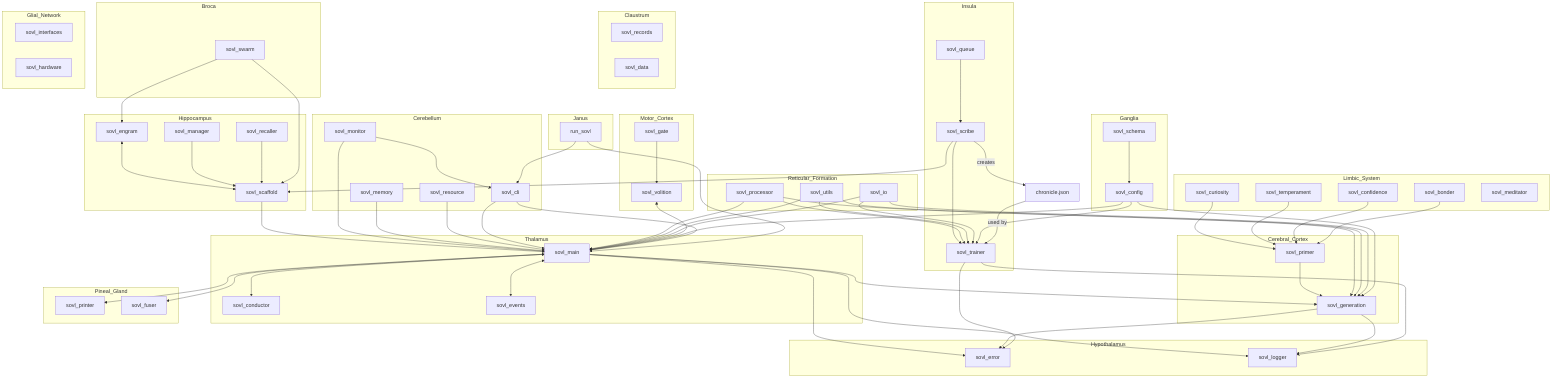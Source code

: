 graph TD
    %% Thalamus
    subgraph Thalamus
        sovl_main
        sovl_conductor
        sovl_events
    end

    %% Cerebral Cortex 
    subgraph Cerebral_Cortex 
        sovl_generation
        sovl_primer
    end

    %% Limbic System
    subgraph Limbic_System
        sovl_curiosity
        sovl_temperament
        sovl_confidence
        sovl_bonder
        sovl_meditator
    end

    %% Insula
    subgraph Insula
        sovl_trainer
        sovl_queue
        sovl_scribe
    end

    %% Hippocampus
    subgraph Hippocampus
        sovl_scaffold
        sovl_engram
        sovl_manager
        sovl_recaller
    end

    %% Claustrum
    subgraph Claustrum
        sovl_records
        sovl_data
    end

    %% Cerebellum
    subgraph Cerebellum
        sovl_monitor
        sovl_memory
        sovl_resource
        sovl_cli
    end

    %% Hypothalamus
    subgraph Hypothalamus
        sovl_error
        sovl_logger
    end

    %% Reticular Formation
    subgraph Reticular_Formation
        sovl_processor
        sovl_utils
        sovl_io
    end

    %% Broca
    subgraph Broca
        sovl_swarm
    end

    %% Motor Cortex
    subgraph Motor_Cortex
        sovl_volition
        sovl_gate
    end

    %% Ganglia
    subgraph Ganglia
        sovl_config
        sovl_schema
    end

    %% Pineal Gland 
    subgraph Pineal_Gland 
        sovl_printer
        sovl_fuser
    end

    %% Glial Network
    subgraph Glial_Network
        sovl_interfaces
        sovl_hardware
    end

    %% Janus
    subgraph Janus
        run_sovl
    end

    %% Synaptic Patterns
    chronicle["chronicle.json"]

    %% Flows

    %% Thalamus Orchestration Flow
    sovl_main <--> sovl_conductor
    sovl_main <--> sovl_events

    %% Limbic Trait Flow
    sovl_curiosity --> sovl_primer
    sovl_temperament --> sovl_primer
    sovl_confidence --> sovl_primer
    sovl_bonder --> sovl_primer

    %% Cerebral Generation Flow 
    sovl_primer --> sovl_generation
        
    %% Hippocampal Memoria Flow
    sovl_engram <--> sovl_scaffold
    sovl_manager --> sovl_scaffold
    sovl_recaller --> sovl_scaffold
    sovl_scaffold --> sovl_main

    %% Insular Learning Flow
    sovl_queue --> sovl_scribe
    sovl_scribe --> sovl_trainer
    sovl_scribe --> sovl_scaffold
   
    %% Hypothalamal Regulation Flow
    sovl_main --> sovl_error
    sovl_generation --> sovl_error
    sovl_trainer --> sovl_error
    sovl_main --> sovl_logger
    sovl_generation --> sovl_logger
    sovl_trainer --> sovl_logger

    %% Cerebellum Sensory Flow
    sovl_monitor --> sovl_main
    sovl_memory --> sovl_main
    sovl_resource --> sovl_main
    sovl_monitor --> sovl_cli
    sovl_cli --> sovl_main

    %% Reticular Support Flow
    sovl_processor --> sovl_main
    sovl_utils --> sovl_main
    sovl_io --> sovl_main
    sovl_processor --> sovl_generation
    sovl_utils --> sovl_generation
    sovl_io --> sovl_generation
    sovl_processor --> sovl_trainer
    sovl_utils --> sovl_trainer
    sovl_io --> sovl_trainer

    %% Motor Flow
    sovl_volition <--> sovl_main
    sovl_gate --> sovl_volition

    %% Pineal Propogation Flow
    sovl_main <--> sovl_printer
    sovl_main --> sovl_fuser

    %% Ganglial Configuring Flow
    sovl_config --> sovl_main
    sovl_config --> sovl_generation
    sovl_config --> sovl_trainer
    sovl_schema --> sovl_config
    
    %% Talk Generation Flow
    sovl_cli --> sovl_main --> sovl_generation

    %% Brocal Flow
    sovl_swarm --> sovl_scaffold
    sovl_swarm --> sovl_engram

    %% Entry Flow
    run_sovl --> sovl_main
    run_sovl --> sovl_cli

    %% Chronicle data flow
    sovl_scribe -- creates --> chronicle
    chronicle -- used by --> sovl_trainer